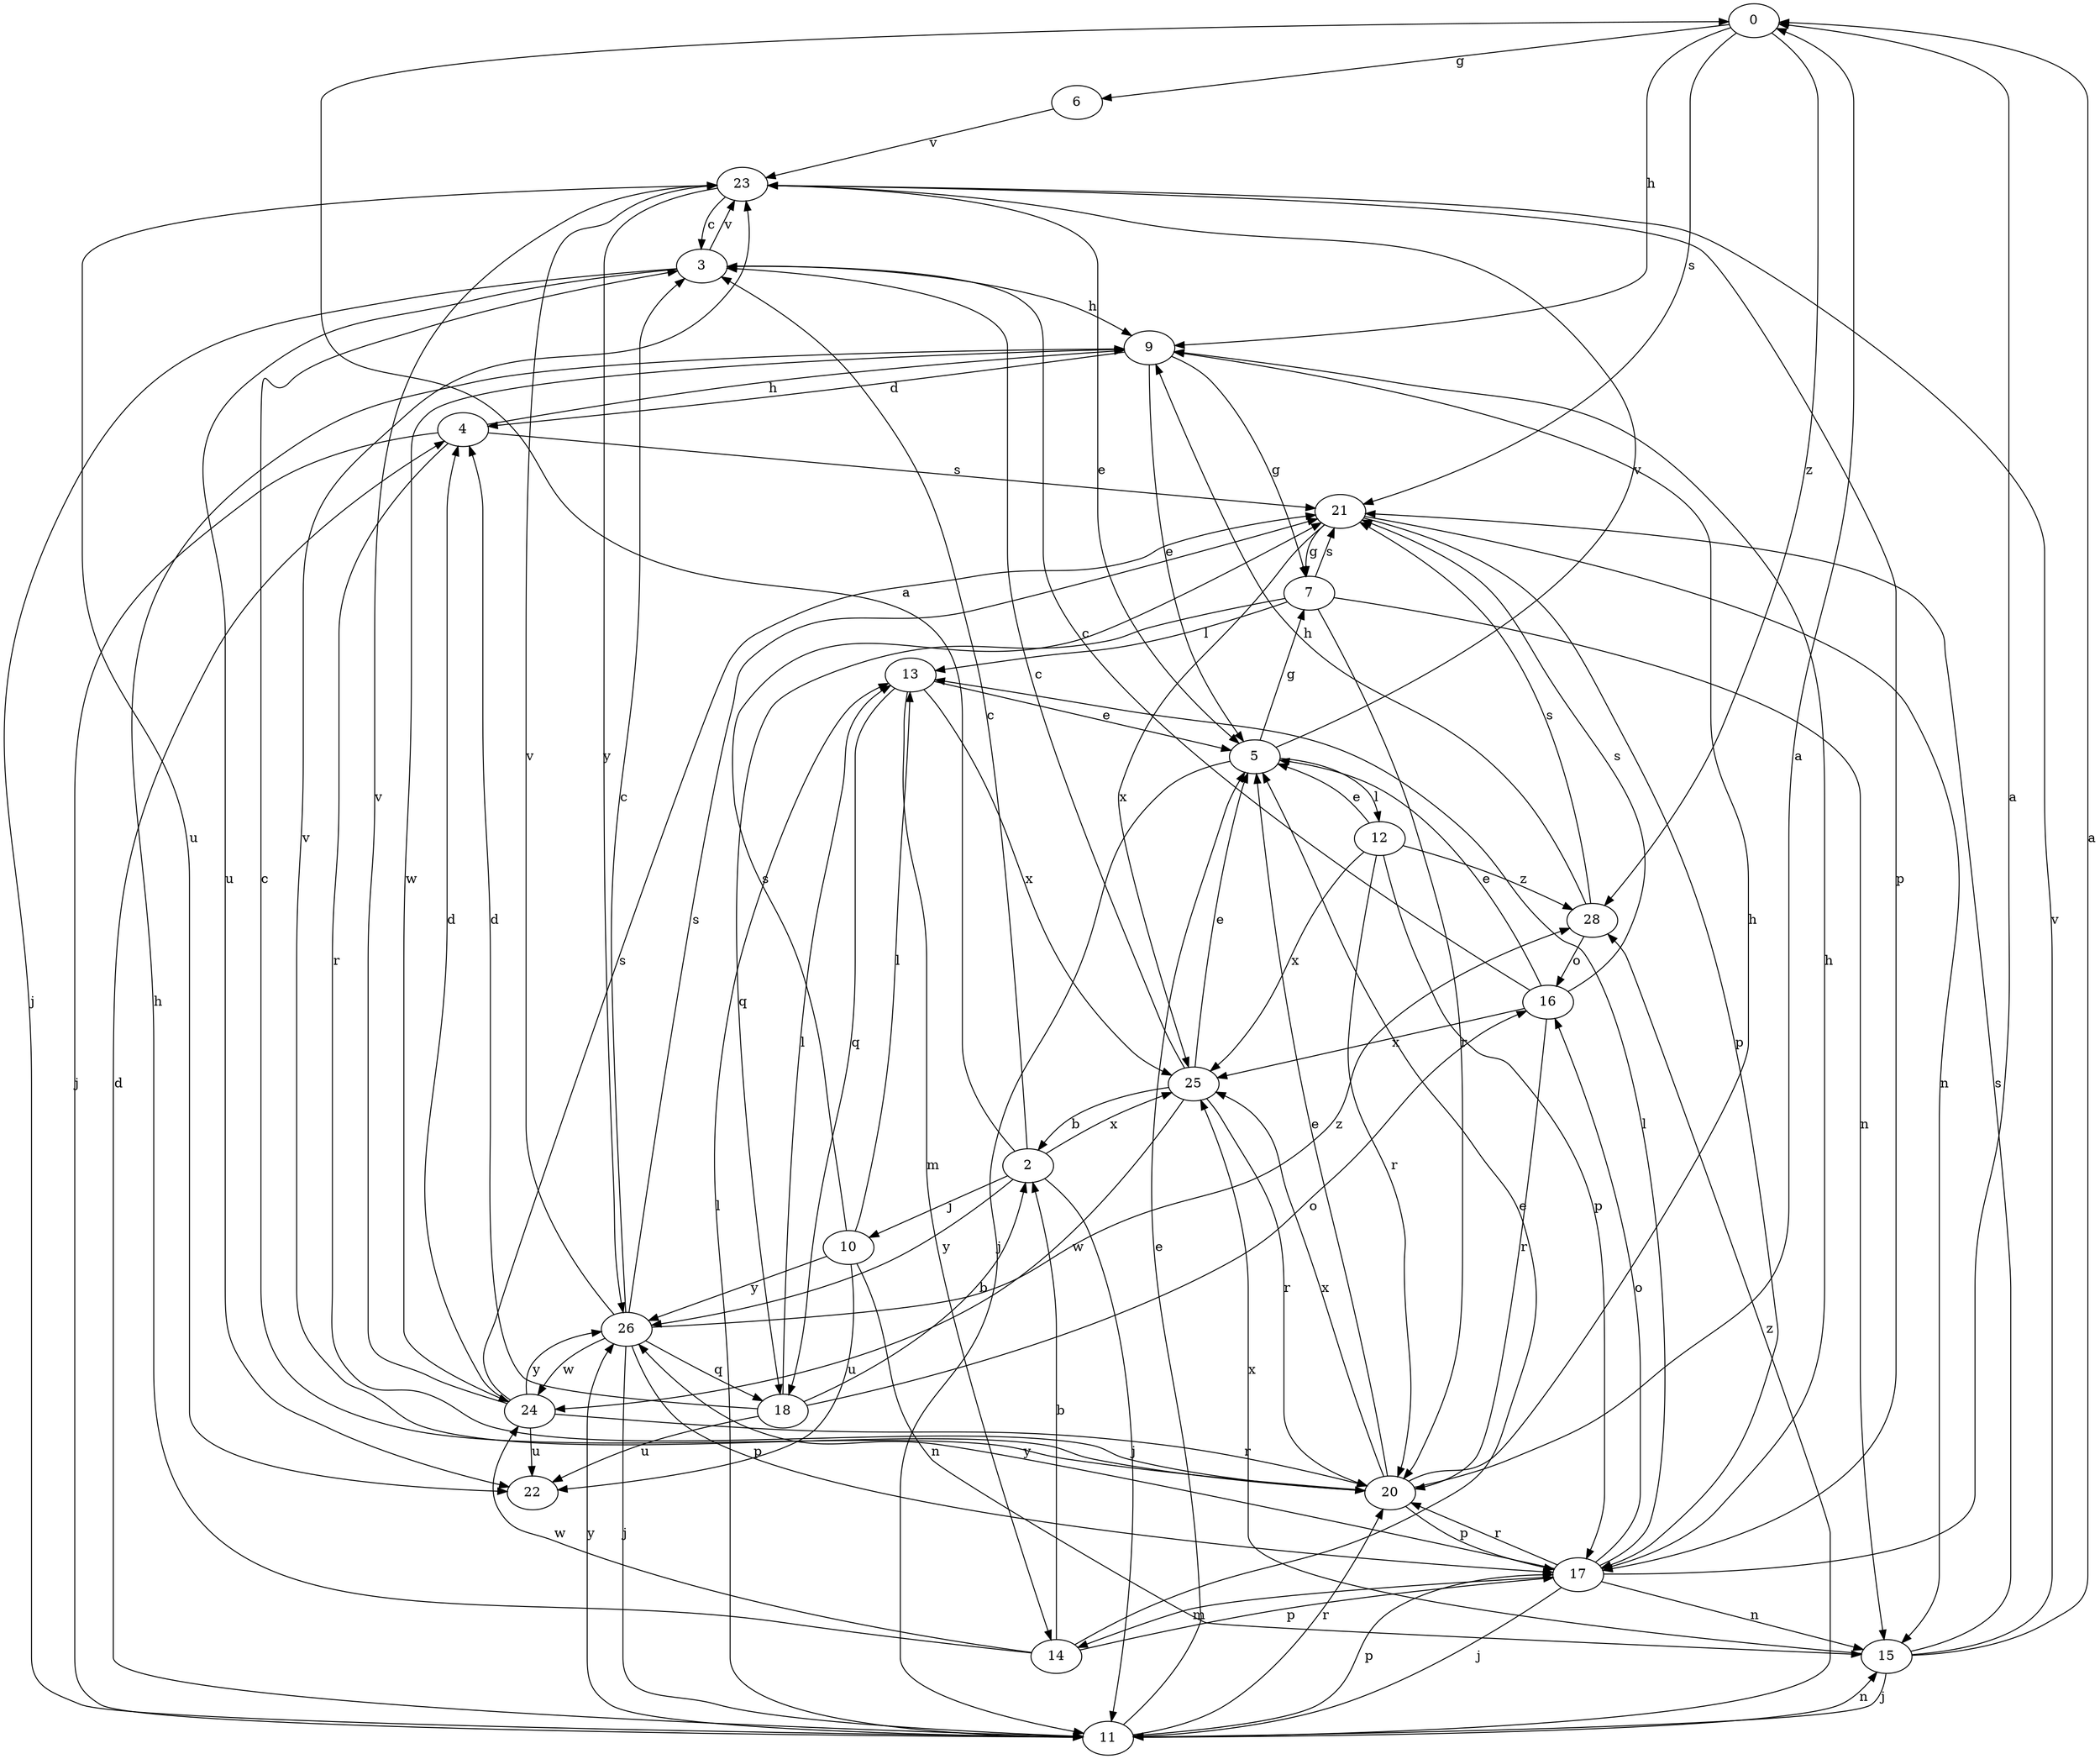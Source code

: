 strict digraph  {
0;
2;
3;
4;
5;
6;
7;
9;
10;
11;
12;
13;
14;
15;
16;
17;
18;
20;
21;
22;
23;
24;
25;
26;
28;
0 -> 6  [label=g];
0 -> 9  [label=h];
0 -> 21  [label=s];
0 -> 28  [label=z];
2 -> 0  [label=a];
2 -> 3  [label=c];
2 -> 10  [label=j];
2 -> 11  [label=j];
2 -> 25  [label=x];
2 -> 26  [label=y];
3 -> 9  [label=h];
3 -> 11  [label=j];
3 -> 22  [label=u];
3 -> 23  [label=v];
4 -> 9  [label=h];
4 -> 11  [label=j];
4 -> 20  [label=r];
4 -> 21  [label=s];
5 -> 7  [label=g];
5 -> 11  [label=j];
5 -> 12  [label=l];
5 -> 23  [label=v];
6 -> 23  [label=v];
7 -> 13  [label=l];
7 -> 15  [label=n];
7 -> 18  [label=q];
7 -> 20  [label=r];
7 -> 21  [label=s];
9 -> 4  [label=d];
9 -> 5  [label=e];
9 -> 7  [label=g];
9 -> 24  [label=w];
10 -> 13  [label=l];
10 -> 15  [label=n];
10 -> 21  [label=s];
10 -> 22  [label=u];
10 -> 26  [label=y];
11 -> 4  [label=d];
11 -> 5  [label=e];
11 -> 13  [label=l];
11 -> 15  [label=n];
11 -> 17  [label=p];
11 -> 20  [label=r];
11 -> 26  [label=y];
11 -> 28  [label=z];
12 -> 5  [label=e];
12 -> 17  [label=p];
12 -> 20  [label=r];
12 -> 25  [label=x];
12 -> 28  [label=z];
13 -> 5  [label=e];
13 -> 14  [label=m];
13 -> 18  [label=q];
13 -> 25  [label=x];
14 -> 2  [label=b];
14 -> 5  [label=e];
14 -> 9  [label=h];
14 -> 17  [label=p];
14 -> 24  [label=w];
15 -> 0  [label=a];
15 -> 11  [label=j];
15 -> 21  [label=s];
15 -> 23  [label=v];
15 -> 25  [label=x];
16 -> 3  [label=c];
16 -> 5  [label=e];
16 -> 20  [label=r];
16 -> 21  [label=s];
16 -> 25  [label=x];
17 -> 0  [label=a];
17 -> 9  [label=h];
17 -> 11  [label=j];
17 -> 13  [label=l];
17 -> 14  [label=m];
17 -> 15  [label=n];
17 -> 16  [label=o];
17 -> 20  [label=r];
17 -> 26  [label=y];
18 -> 2  [label=b];
18 -> 4  [label=d];
18 -> 13  [label=l];
18 -> 16  [label=o];
18 -> 22  [label=u];
20 -> 0  [label=a];
20 -> 3  [label=c];
20 -> 5  [label=e];
20 -> 9  [label=h];
20 -> 17  [label=p];
20 -> 23  [label=v];
20 -> 25  [label=x];
21 -> 7  [label=g];
21 -> 15  [label=n];
21 -> 17  [label=p];
21 -> 25  [label=x];
23 -> 3  [label=c];
23 -> 5  [label=e];
23 -> 17  [label=p];
23 -> 22  [label=u];
23 -> 26  [label=y];
24 -> 4  [label=d];
24 -> 20  [label=r];
24 -> 21  [label=s];
24 -> 22  [label=u];
24 -> 23  [label=v];
24 -> 26  [label=y];
25 -> 2  [label=b];
25 -> 3  [label=c];
25 -> 5  [label=e];
25 -> 20  [label=r];
25 -> 24  [label=w];
26 -> 3  [label=c];
26 -> 11  [label=j];
26 -> 17  [label=p];
26 -> 18  [label=q];
26 -> 21  [label=s];
26 -> 23  [label=v];
26 -> 24  [label=w];
26 -> 28  [label=z];
28 -> 9  [label=h];
28 -> 16  [label=o];
28 -> 21  [label=s];
}
